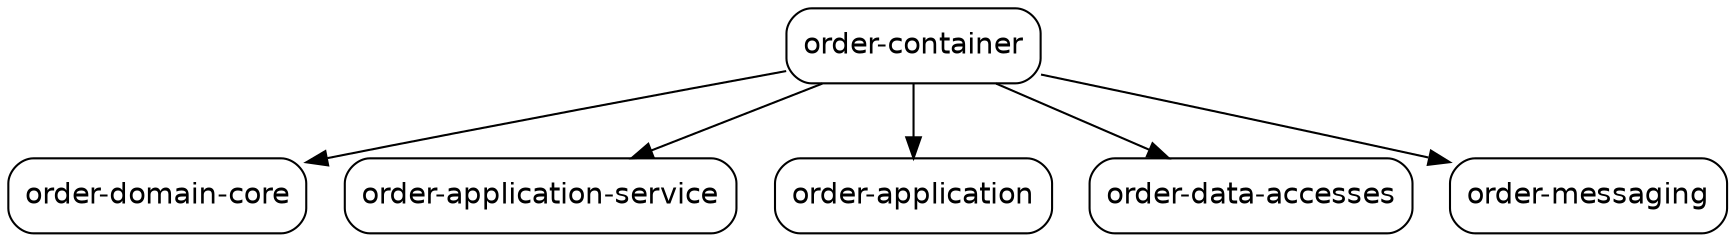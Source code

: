 digraph "order-container" {
  node [shape="box",style="rounded",fontname="Helvetica",fontsize="14"]
  edge [fontsize="10",fontname="Helvetica"]

  // Node Definitions:
  "org.fos:order-container:jar"[label=<order-container>]
  "org.fos:order-domain-core:jar"[label=<order-domain-core>]
  "org.fos:order-application-service:jar"[label=<order-application-service>]
  "org.fos:order-application:jar"[label=<order-application>]
  "org.fos:order-data-accesses:jar"[label=<order-data-accesses>]
  "org.fos:order-messaging:jar"[label=<order-messaging>]

  // Edge Definitions:
  "org.fos:order-container:jar" -> "org.fos:order-domain-core:jar"
  "org.fos:order-container:jar" -> "org.fos:order-application-service:jar"
  "org.fos:order-container:jar" -> "org.fos:order-application:jar"
  "org.fos:order-container:jar" -> "org.fos:order-data-accesses:jar"
  "org.fos:order-container:jar" -> "org.fos:order-messaging:jar"
}